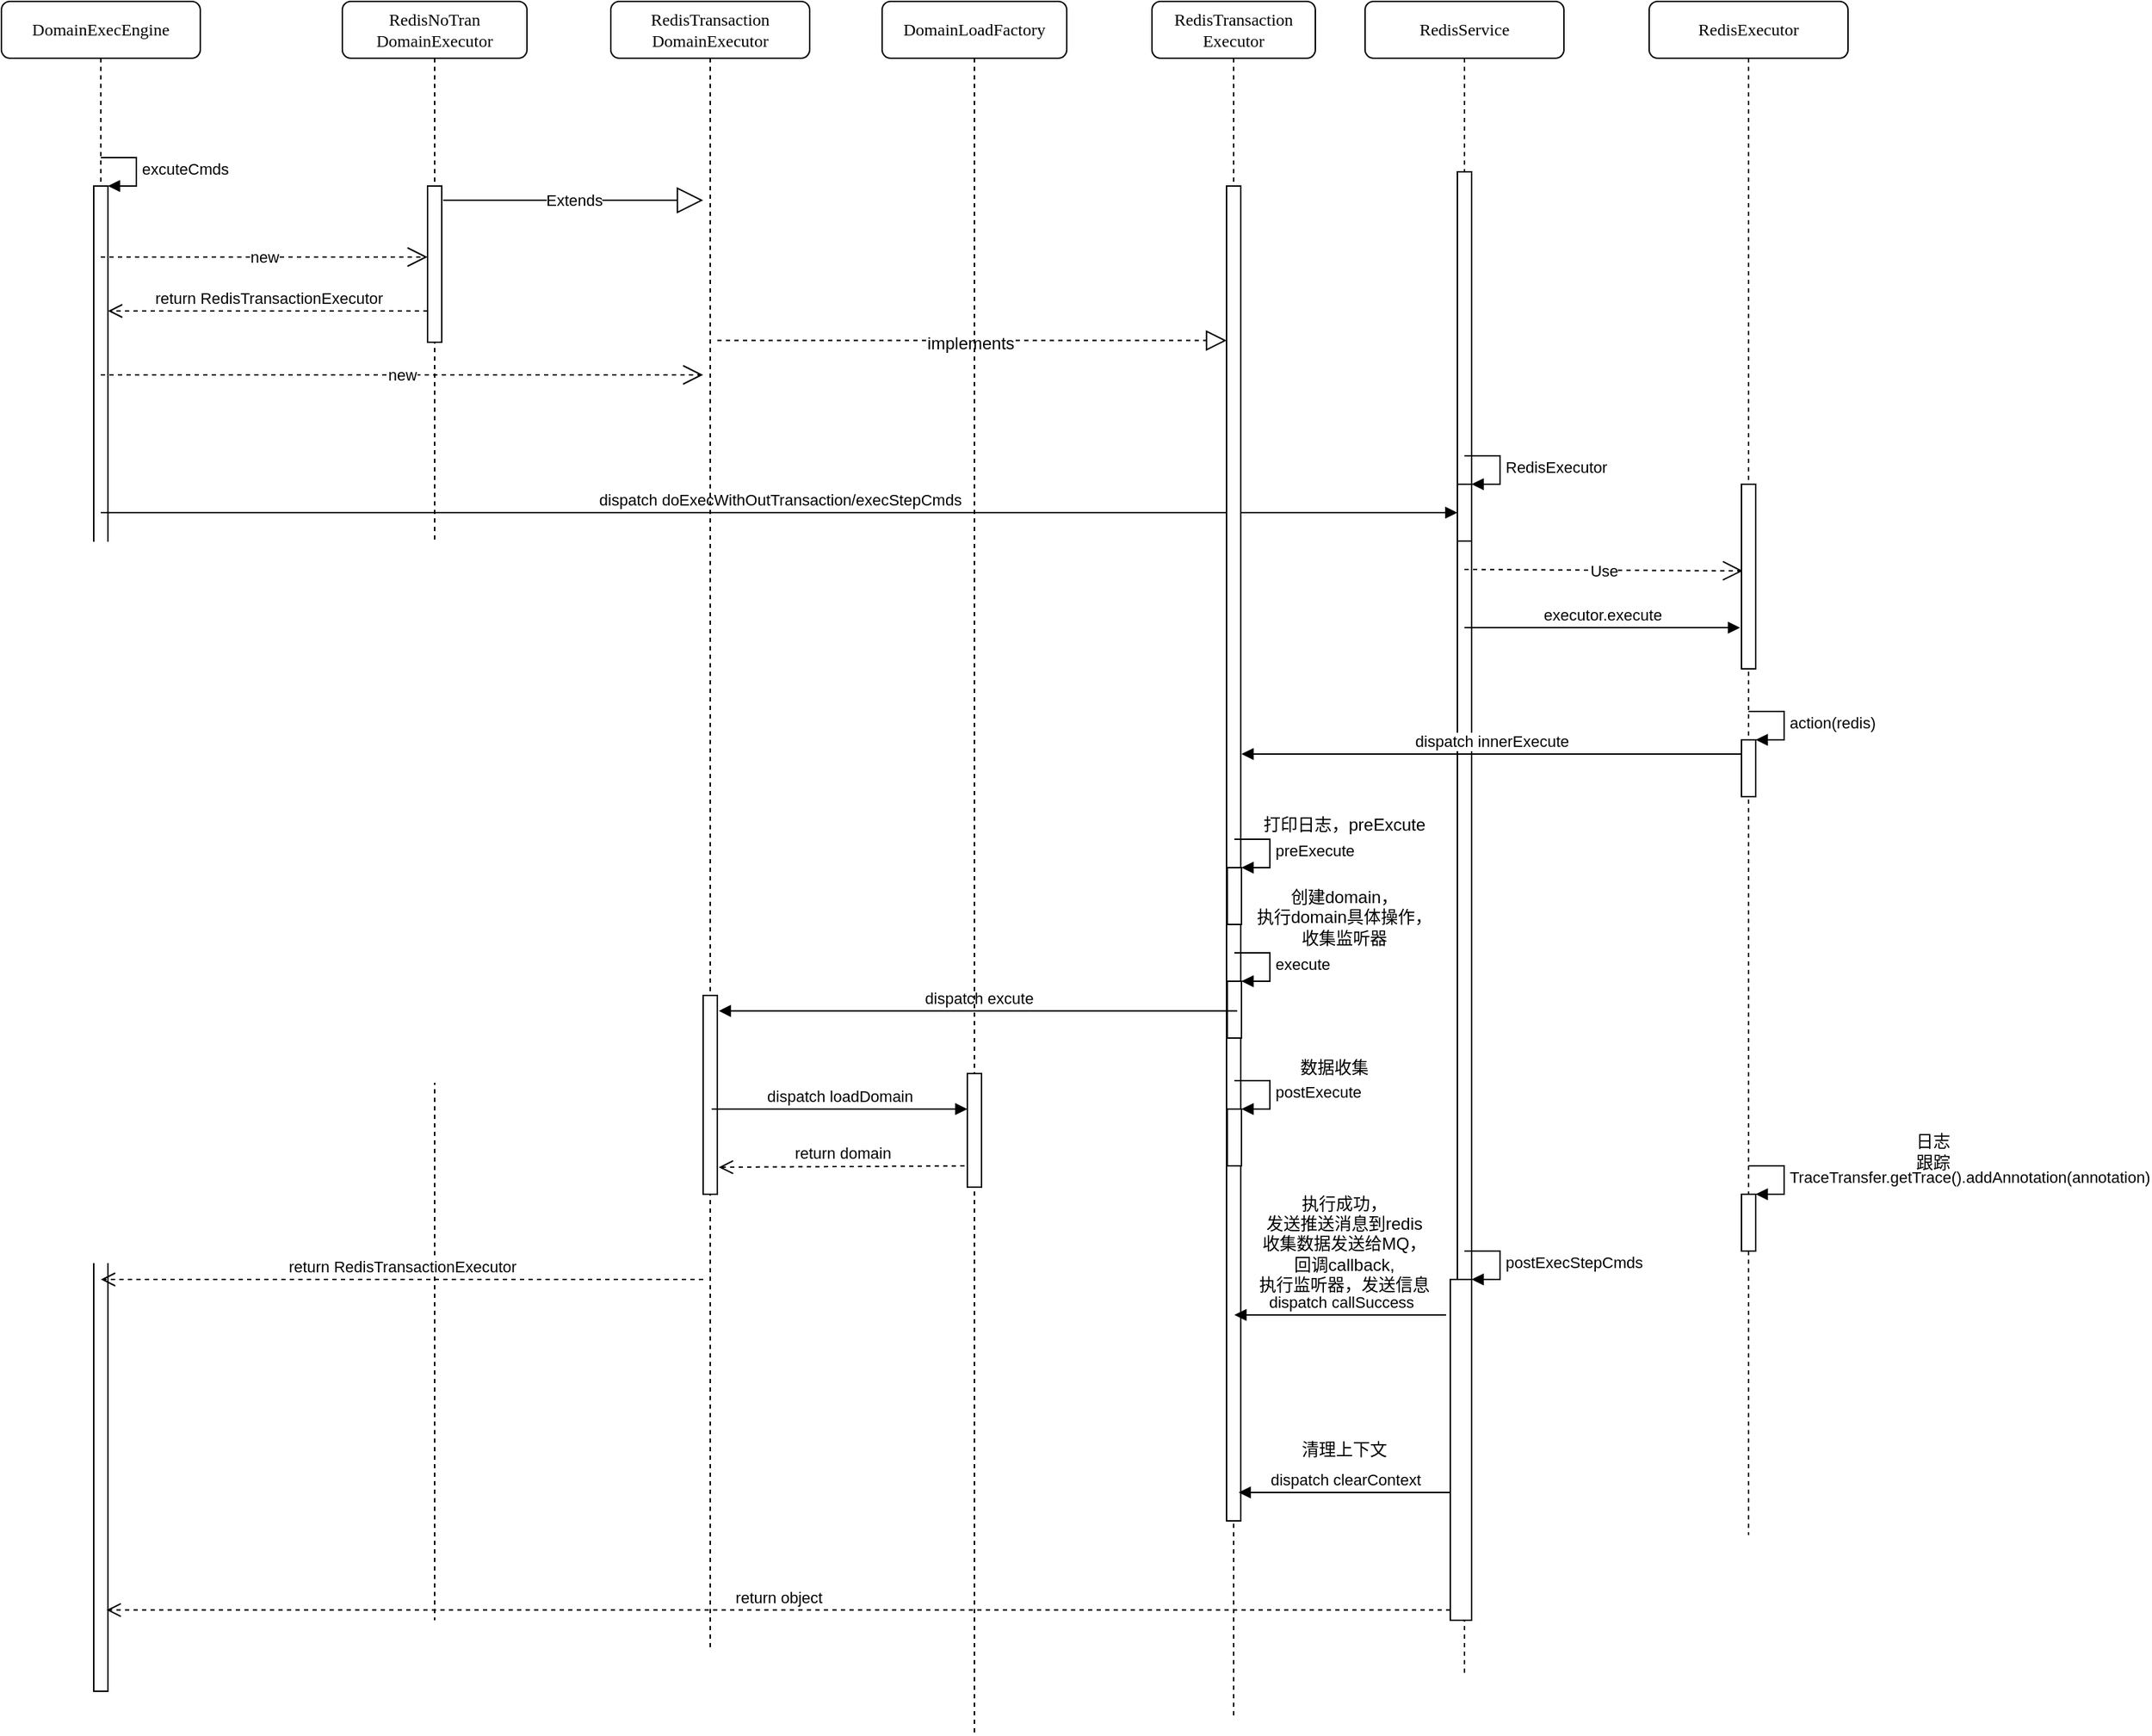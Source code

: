 <mxfile version="12.4.9" type="github"><diagram id="7wMEYuQV_CoB0NDvAanU" name="第 1 页"><mxGraphModel dx="1426" dy="713" grid="1" gridSize="10" guides="1" tooltips="1" connect="1" arrows="1" fold="1" page="1" pageScale="1" pageWidth="827" pageHeight="1169" math="0" shadow="0"><root><mxCell id="0"/><mxCell id="1" parent="0"/><mxCell id="gYKc8xQzREt-aS0ud46R-1" value="DomainExecEngine" style="shape=umlLifeline;perimeter=lifelinePerimeter;whiteSpace=wrap;html=1;container=1;collapsible=0;recursiveResize=0;outlineConnect=0;rounded=1;shadow=0;comic=0;labelBackgroundColor=none;strokeWidth=1;fontFamily=Verdana;fontSize=12;align=center;" vertex="1" parent="1"><mxGeometry x="40" y="40" width="140" height="1140" as="geometry"/></mxCell><mxCell id="gYKc8xQzREt-aS0ud46R-2" value="" style="html=1;points=[];perimeter=orthogonalPerimeter;" vertex="1" parent="gYKc8xQzREt-aS0ud46R-1"><mxGeometry x="65" y="130" width="10" height="1060" as="geometry"/></mxCell><mxCell id="gYKc8xQzREt-aS0ud46R-3" value="excuteCmds" style="edgeStyle=orthogonalEdgeStyle;html=1;align=left;spacingLeft=2;endArrow=block;rounded=0;entryX=1;entryY=0;" edge="1" parent="gYKc8xQzREt-aS0ud46R-1" target="gYKc8xQzREt-aS0ud46R-2"><mxGeometry relative="1" as="geometry"><mxPoint x="70" y="110" as="sourcePoint"/><Array as="points"><mxPoint x="95" y="110"/></Array></mxGeometry></mxCell><mxCell id="gYKc8xQzREt-aS0ud46R-4" value="new" style="endArrow=open;endSize=12;dashed=1;html=1;" edge="1" parent="gYKc8xQzREt-aS0ud46R-1" target="gYKc8xQzREt-aS0ud46R-15"><mxGeometry width="160" relative="1" as="geometry"><mxPoint x="70" y="180" as="sourcePoint"/><mxPoint x="230" y="180" as="targetPoint"/></mxGeometry></mxCell><mxCell id="gYKc8xQzREt-aS0ud46R-5" value="dispatch&amp;nbsp;doExecWithOutTransaction/execStepCmds" style="html=1;verticalAlign=bottom;endArrow=block;" edge="1" parent="gYKc8xQzREt-aS0ud46R-1" target="gYKc8xQzREt-aS0ud46R-7"><mxGeometry width="80" relative="1" as="geometry"><mxPoint x="70" y="360" as="sourcePoint"/><mxPoint x="150" y="360" as="targetPoint"/></mxGeometry></mxCell><mxCell id="gYKc8xQzREt-aS0ud46R-6" value="RedisService" style="shape=umlLifeline;perimeter=lifelinePerimeter;whiteSpace=wrap;html=1;container=1;collapsible=0;recursiveResize=0;outlineConnect=0;rounded=1;shadow=0;comic=0;labelBackgroundColor=none;strokeWidth=1;fontFamily=Verdana;fontSize=12;align=center;" vertex="1" parent="1"><mxGeometry x="1000" y="40" width="140" height="1180" as="geometry"/></mxCell><mxCell id="gYKc8xQzREt-aS0ud46R-7" value="" style="html=1;points=[];perimeter=orthogonalPerimeter;" vertex="1" parent="gYKc8xQzREt-aS0ud46R-6"><mxGeometry x="65" y="120" width="10" height="1020" as="geometry"/></mxCell><mxCell id="gYKc8xQzREt-aS0ud46R-8" value="" style="html=1;points=[];perimeter=orthogonalPerimeter;" vertex="1" parent="gYKc8xQzREt-aS0ud46R-6"><mxGeometry x="65" y="340" width="10" height="40" as="geometry"/></mxCell><mxCell id="gYKc8xQzREt-aS0ud46R-9" value="RedisExecutor" style="edgeStyle=orthogonalEdgeStyle;html=1;align=left;spacingLeft=2;endArrow=block;rounded=0;entryX=1;entryY=0;" edge="1" parent="gYKc8xQzREt-aS0ud46R-6" target="gYKc8xQzREt-aS0ud46R-8"><mxGeometry relative="1" as="geometry"><mxPoint x="70" y="320" as="sourcePoint"/><Array as="points"><mxPoint x="95" y="320"/></Array></mxGeometry></mxCell><mxCell id="gYKc8xQzREt-aS0ud46R-10" value="Use" style="endArrow=open;endSize=12;dashed=1;html=1;entryX=0.1;entryY=0.638;entryDx=0;entryDy=0;entryPerimeter=0;" edge="1" parent="gYKc8xQzREt-aS0ud46R-6" target="gYKc8xQzREt-aS0ud46R-34"><mxGeometry width="160" relative="1" as="geometry"><mxPoint x="70" y="400" as="sourcePoint"/><mxPoint x="230" y="400" as="targetPoint"/></mxGeometry></mxCell><mxCell id="gYKc8xQzREt-aS0ud46R-11" value="executor.execute" style="html=1;verticalAlign=bottom;endArrow=block;" edge="1" parent="gYKc8xQzREt-aS0ud46R-6"><mxGeometry width="80" relative="1" as="geometry"><mxPoint x="70" y="441" as="sourcePoint"/><mxPoint x="264" y="441" as="targetPoint"/></mxGeometry></mxCell><mxCell id="gYKc8xQzREt-aS0ud46R-12" value="" style="html=1;points=[];perimeter=orthogonalPerimeter;" vertex="1" parent="gYKc8xQzREt-aS0ud46R-6"><mxGeometry x="60" y="900" width="15" height="240" as="geometry"/></mxCell><mxCell id="gYKc8xQzREt-aS0ud46R-13" value="postExecStepCmds" style="edgeStyle=orthogonalEdgeStyle;html=1;align=left;spacingLeft=2;endArrow=block;rounded=0;entryX=1;entryY=0;" edge="1" parent="gYKc8xQzREt-aS0ud46R-6" target="gYKc8xQzREt-aS0ud46R-12"><mxGeometry relative="1" as="geometry"><mxPoint x="70" y="880" as="sourcePoint"/><Array as="points"><mxPoint x="95" y="880"/></Array></mxGeometry></mxCell><mxCell id="gYKc8xQzREt-aS0ud46R-14" value="RedisNoTran&lt;br&gt;DomainExecutor" style="shape=umlLifeline;perimeter=lifelinePerimeter;whiteSpace=wrap;html=1;container=1;collapsible=0;recursiveResize=0;outlineConnect=0;rounded=1;shadow=0;comic=0;labelBackgroundColor=none;strokeWidth=1;fontFamily=Verdana;fontSize=12;align=center;" vertex="1" parent="1"><mxGeometry x="280" y="40" width="130" height="1140" as="geometry"/></mxCell><mxCell id="gYKc8xQzREt-aS0ud46R-15" value="" style="html=1;points=[];perimeter=orthogonalPerimeter;" vertex="1" parent="gYKc8xQzREt-aS0ud46R-14"><mxGeometry x="60" y="130" width="10" height="110" as="geometry"/></mxCell><mxCell id="gYKc8xQzREt-aS0ud46R-16" value="return&amp;nbsp;RedisTransactionExecutor" style="html=1;verticalAlign=bottom;endArrow=open;dashed=1;endSize=8;" edge="1" parent="gYKc8xQzREt-aS0ud46R-14"><mxGeometry relative="1" as="geometry"><mxPoint x="60" y="218" as="sourcePoint"/><mxPoint x="-165" y="218" as="targetPoint"/></mxGeometry></mxCell><mxCell id="gYKc8xQzREt-aS0ud46R-17" value="RedisTransaction&lt;br&gt;DomainExecutor" style="shape=umlLifeline;perimeter=lifelinePerimeter;whiteSpace=wrap;html=1;container=1;collapsible=0;recursiveResize=0;outlineConnect=0;rounded=1;shadow=0;comic=0;labelBackgroundColor=none;strokeWidth=1;fontFamily=Verdana;fontSize=12;align=center;" vertex="1" parent="1"><mxGeometry x="469" y="40" width="140" height="1160" as="geometry"/></mxCell><mxCell id="gYKc8xQzREt-aS0ud46R-53" value="" style="html=1;points=[];perimeter=orthogonalPerimeter;" vertex="1" parent="gYKc8xQzREt-aS0ud46R-17"><mxGeometry x="65" y="700" width="10" height="140" as="geometry"/></mxCell><mxCell id="gYKc8xQzREt-aS0ud46R-55" value="dispatch loadDomain" style="html=1;verticalAlign=bottom;endArrow=block;" edge="1" parent="gYKc8xQzREt-aS0ud46R-17" target="gYKc8xQzREt-aS0ud46R-54"><mxGeometry width="80" relative="1" as="geometry"><mxPoint x="71" y="780" as="sourcePoint"/><mxPoint x="151" y="780" as="targetPoint"/></mxGeometry></mxCell><mxCell id="gYKc8xQzREt-aS0ud46R-18" value="new" style="endArrow=open;endSize=12;dashed=1;html=1;" edge="1" parent="1"><mxGeometry width="160" relative="1" as="geometry"><mxPoint x="110" y="303" as="sourcePoint"/><mxPoint x="534" y="303" as="targetPoint"/></mxGeometry></mxCell><mxCell id="gYKc8xQzREt-aS0ud46R-19" value="return&amp;nbsp;RedisTransactionExecutor" style="html=1;verticalAlign=bottom;endArrow=open;dashed=1;endSize=8;exitX=0.5;exitY=0.947;exitDx=0;exitDy=0;exitPerimeter=0;" edge="1" parent="1"><mxGeometry relative="1" as="geometry"><mxPoint x="534" y="940" as="sourcePoint"/><mxPoint x="110" y="940" as="targetPoint"/></mxGeometry></mxCell><mxCell id="gYKc8xQzREt-aS0ud46R-20" value="RedisTransaction&lt;br&gt;Executor" style="shape=umlLifeline;perimeter=lifelinePerimeter;whiteSpace=wrap;html=1;container=1;collapsible=0;recursiveResize=0;outlineConnect=0;rounded=1;shadow=0;comic=0;labelBackgroundColor=none;strokeWidth=1;fontFamily=Verdana;fontSize=12;align=center;" vertex="1" parent="1"><mxGeometry x="850" y="40" width="115" height="1210" as="geometry"/></mxCell><mxCell id="gYKc8xQzREt-aS0ud46R-21" value="" style="html=1;points=[];perimeter=orthogonalPerimeter;" vertex="1" parent="gYKc8xQzREt-aS0ud46R-20"><mxGeometry x="52.5" y="130" width="10" height="940" as="geometry"/></mxCell><mxCell id="gYKc8xQzREt-aS0ud46R-22" value="" style="html=1;points=[];perimeter=orthogonalPerimeter;" vertex="1" parent="gYKc8xQzREt-aS0ud46R-20"><mxGeometry x="53" y="610" width="10" height="40" as="geometry"/></mxCell><mxCell id="gYKc8xQzREt-aS0ud46R-23" value="preExecute" style="edgeStyle=orthogonalEdgeStyle;html=1;align=left;spacingLeft=2;endArrow=block;rounded=0;entryX=1;entryY=0;" edge="1" parent="gYKc8xQzREt-aS0ud46R-20" target="gYKc8xQzREt-aS0ud46R-22"><mxGeometry relative="1" as="geometry"><mxPoint x="58" y="590" as="sourcePoint"/><Array as="points"><mxPoint x="83" y="590"/></Array></mxGeometry></mxCell><mxCell id="gYKc8xQzREt-aS0ud46R-24" value="" style="html=1;points=[];perimeter=orthogonalPerimeter;" vertex="1" parent="gYKc8xQzREt-aS0ud46R-20"><mxGeometry x="53" y="690" width="10" height="40" as="geometry"/></mxCell><mxCell id="gYKc8xQzREt-aS0ud46R-25" value="execute" style="edgeStyle=orthogonalEdgeStyle;html=1;align=left;spacingLeft=2;endArrow=block;rounded=0;entryX=1;entryY=0;" edge="1" parent="gYKc8xQzREt-aS0ud46R-20" target="gYKc8xQzREt-aS0ud46R-24"><mxGeometry relative="1" as="geometry"><mxPoint x="58" y="670" as="sourcePoint"/><Array as="points"><mxPoint x="83" y="670"/></Array></mxGeometry></mxCell><mxCell id="gYKc8xQzREt-aS0ud46R-26" value="" style="html=1;points=[];perimeter=orthogonalPerimeter;" vertex="1" parent="gYKc8xQzREt-aS0ud46R-20"><mxGeometry x="53" y="780" width="10" height="40" as="geometry"/></mxCell><mxCell id="gYKc8xQzREt-aS0ud46R-27" value="postExecute" style="edgeStyle=orthogonalEdgeStyle;html=1;align=left;spacingLeft=2;endArrow=block;rounded=0;entryX=1;entryY=0;" edge="1" parent="gYKc8xQzREt-aS0ud46R-20" target="gYKc8xQzREt-aS0ud46R-26"><mxGeometry relative="1" as="geometry"><mxPoint x="58" y="760" as="sourcePoint"/><Array as="points"><mxPoint x="83" y="760"/></Array></mxGeometry></mxCell><mxCell id="gYKc8xQzREt-aS0ud46R-29" value="Extends" style="endArrow=block;endSize=16;endFill=0;html=1;exitX=1.1;exitY=0.091;exitDx=0;exitDy=0;exitPerimeter=0;" edge="1" parent="1" source="gYKc8xQzREt-aS0ud46R-15"><mxGeometry width="160" relative="1" as="geometry"><mxPoint x="351" y="180.01" as="sourcePoint"/><mxPoint x="534" y="180.01" as="targetPoint"/></mxGeometry></mxCell><mxCell id="gYKc8xQzREt-aS0ud46R-30" value="" style="endArrow=block;dashed=1;endFill=0;endSize=12;html=1;exitX=1;exitY=0.147;exitDx=0;exitDy=0;exitPerimeter=0;" edge="1" parent="1" target="gYKc8xQzREt-aS0ud46R-21"><mxGeometry width="160" relative="1" as="geometry"><mxPoint x="544" y="278.78" as="sourcePoint"/><mxPoint x="740" y="200" as="targetPoint"/></mxGeometry></mxCell><mxCell id="gYKc8xQzREt-aS0ud46R-31" value="implements" style="text;html=1;align=center;verticalAlign=middle;resizable=0;points=[];labelBackgroundColor=#ffffff;" vertex="1" connectable="0" parent="gYKc8xQzREt-aS0ud46R-30"><mxGeometry x="-0.009" y="-2" relative="1" as="geometry"><mxPoint as="offset"/></mxGeometry></mxCell><mxCell id="gYKc8xQzREt-aS0ud46R-32" value="dispatch&amp;nbsp;innerExecute" style="html=1;verticalAlign=bottom;endArrow=block;" edge="1" parent="1" source="gYKc8xQzREt-aS0ud46R-36"><mxGeometry width="80" relative="1" as="geometry"><mxPoint x="1260" y="590" as="sourcePoint"/><mxPoint x="913" y="570" as="targetPoint"/></mxGeometry></mxCell><mxCell id="gYKc8xQzREt-aS0ud46R-33" value="RedisExecutor" style="shape=umlLifeline;perimeter=lifelinePerimeter;whiteSpace=wrap;html=1;container=1;collapsible=0;recursiveResize=0;outlineConnect=0;rounded=1;shadow=0;comic=0;labelBackgroundColor=none;strokeWidth=1;fontFamily=Verdana;fontSize=12;align=center;" vertex="1" parent="1"><mxGeometry x="1200" y="40" width="140" height="1080" as="geometry"/></mxCell><mxCell id="gYKc8xQzREt-aS0ud46R-34" value="" style="html=1;points=[];perimeter=orthogonalPerimeter;" vertex="1" parent="gYKc8xQzREt-aS0ud46R-33"><mxGeometry x="65" y="350" width="10" height="80" as="geometry"/></mxCell><mxCell id="gYKc8xQzREt-aS0ud46R-35" value="" style="html=1;points=[];perimeter=orthogonalPerimeter;" vertex="1" parent="gYKc8xQzREt-aS0ud46R-33"><mxGeometry x="65" y="340" width="10" height="130" as="geometry"/></mxCell><mxCell id="gYKc8xQzREt-aS0ud46R-36" value="" style="html=1;points=[];perimeter=orthogonalPerimeter;" vertex="1" parent="gYKc8xQzREt-aS0ud46R-33"><mxGeometry x="65" y="520" width="10" height="40" as="geometry"/></mxCell><mxCell id="gYKc8xQzREt-aS0ud46R-37" value="action(redis)" style="edgeStyle=orthogonalEdgeStyle;html=1;align=left;spacingLeft=2;endArrow=block;rounded=0;entryX=1;entryY=0;" edge="1" parent="gYKc8xQzREt-aS0ud46R-33" target="gYKc8xQzREt-aS0ud46R-36"><mxGeometry relative="1" as="geometry"><mxPoint x="70" y="500" as="sourcePoint"/><Array as="points"><mxPoint x="95" y="500"/></Array></mxGeometry></mxCell><mxCell id="gYKc8xQzREt-aS0ud46R-38" value="" style="html=1;points=[];perimeter=orthogonalPerimeter;" vertex="1" parent="gYKc8xQzREt-aS0ud46R-33"><mxGeometry x="65" y="840" width="10" height="40" as="geometry"/></mxCell><mxCell id="gYKc8xQzREt-aS0ud46R-39" value="TraceTransfer.getTrace().addAnnotation(annotation)" style="edgeStyle=orthogonalEdgeStyle;html=1;align=left;spacingLeft=2;endArrow=block;rounded=0;entryX=1;entryY=0;" edge="1" parent="gYKc8xQzREt-aS0ud46R-33" target="gYKc8xQzREt-aS0ud46R-38"><mxGeometry relative="1" as="geometry"><mxPoint x="70" y="820" as="sourcePoint"/><Array as="points"><mxPoint x="95" y="820"/></Array></mxGeometry></mxCell><mxCell id="gYKc8xQzREt-aS0ud46R-40" value="dispatch&amp;nbsp;callSuccess" style="html=1;verticalAlign=bottom;endArrow=block;" edge="1" parent="1"><mxGeometry width="80" relative="1" as="geometry"><mxPoint x="1057" y="965" as="sourcePoint"/><mxPoint x="908" y="965" as="targetPoint"/></mxGeometry></mxCell><mxCell id="gYKc8xQzREt-aS0ud46R-41" value="dispatch&amp;nbsp;clearContext" style="html=1;verticalAlign=bottom;endArrow=block;exitX=-0.2;exitY=0.25;exitDx=0;exitDy=0;exitPerimeter=0;" edge="1" parent="1"><mxGeometry width="80" relative="1" as="geometry"><mxPoint x="1060" y="1090" as="sourcePoint"/><mxPoint x="911" y="1090" as="targetPoint"/></mxGeometry></mxCell><mxCell id="gYKc8xQzREt-aS0ud46R-42" value="日志&lt;br&gt;跟踪" style="text;html=1;strokeColor=none;fillColor=none;align=center;verticalAlign=middle;whiteSpace=wrap;rounded=0;" vertex="1" parent="1"><mxGeometry x="1380" y="840" width="40" height="20" as="geometry"/></mxCell><mxCell id="gYKc8xQzREt-aS0ud46R-43" value="打印日志，preExcute" style="text;html=1;align=center;verticalAlign=middle;resizable=0;points=[];autosize=1;" vertex="1" parent="1"><mxGeometry x="920" y="610" width="130" height="20" as="geometry"/></mxCell><mxCell id="gYKc8xQzREt-aS0ud46R-44" value="创建domain，&lt;br&gt;执行domain具体操作，&lt;br&gt;收集监听器" style="text;html=1;align=center;verticalAlign=middle;resizable=0;points=[];autosize=1;" vertex="1" parent="1"><mxGeometry x="915" y="660" width="140" height="50" as="geometry"/></mxCell><mxCell id="gYKc8xQzREt-aS0ud46R-45" value="数据收集" style="text;html=1;align=center;verticalAlign=middle;resizable=0;points=[];autosize=1;" vertex="1" parent="1"><mxGeometry x="948" y="781" width="60" height="20" as="geometry"/></mxCell><mxCell id="gYKc8xQzREt-aS0ud46R-46" value="执行成功，&lt;br&gt;发送推送消息到redis&lt;br&gt;收集数据发送给MQ，&lt;br&gt;回调callback,&lt;br&gt;执行监听器，发送信息" style="text;html=1;align=center;verticalAlign=middle;resizable=0;points=[];autosize=1;" vertex="1" parent="1"><mxGeometry x="915" y="875" width="140" height="80" as="geometry"/></mxCell><mxCell id="gYKc8xQzREt-aS0ud46R-47" value="清理上下文" style="text;html=1;align=center;verticalAlign=middle;resizable=0;points=[];autosize=1;" vertex="1" parent="1"><mxGeometry x="945" y="1050" width="80" height="20" as="geometry"/></mxCell><mxCell id="gYKc8xQzREt-aS0ud46R-48" value="return object" style="html=1;verticalAlign=bottom;endArrow=open;dashed=1;endSize=8;entryX=0.9;entryY=0.946;entryDx=0;entryDy=0;entryPerimeter=0;" edge="1" parent="1" source="gYKc8xQzREt-aS0ud46R-12" target="gYKc8xQzREt-aS0ud46R-2"><mxGeometry relative="1" as="geometry"><mxPoint x="690" y="1160" as="sourcePoint"/><mxPoint x="610" y="1160" as="targetPoint"/></mxGeometry></mxCell><mxCell id="gYKc8xQzREt-aS0ud46R-49" value="dispatch excute" style="html=1;verticalAlign=bottom;endArrow=block;entryX=1.1;entryY=0.785;entryDx=0;entryDy=0;entryPerimeter=0;exitX=0.7;exitY=0.523;exitDx=0;exitDy=0;exitPerimeter=0;" edge="1" parent="1" source="gYKc8xQzREt-aS0ud46R-24"><mxGeometry width="80" relative="1" as="geometry"><mxPoint x="710" y="750" as="sourcePoint"/><mxPoint x="545" y="750.9" as="targetPoint"/></mxGeometry></mxCell><mxCell id="gYKc8xQzREt-aS0ud46R-50" value="DomainLoadFactory" style="shape=umlLifeline;perimeter=lifelinePerimeter;whiteSpace=wrap;html=1;container=1;collapsible=0;recursiveResize=0;outlineConnect=0;rounded=1;shadow=0;comic=0;labelBackgroundColor=none;strokeWidth=1;fontFamily=Verdana;fontSize=12;align=center;" vertex="1" parent="1"><mxGeometry x="660" y="40" width="130" height="1220" as="geometry"/></mxCell><mxCell id="gYKc8xQzREt-aS0ud46R-54" value="" style="html=1;points=[];perimeter=orthogonalPerimeter;" vertex="1" parent="gYKc8xQzREt-aS0ud46R-50"><mxGeometry x="60" y="755" width="10" height="80" as="geometry"/></mxCell><mxCell id="gYKc8xQzREt-aS0ud46R-56" value="return domain" style="html=1;verticalAlign=bottom;endArrow=open;dashed=1;endSize=8;exitX=-0.2;exitY=0.813;exitDx=0;exitDy=0;exitPerimeter=0;entryX=1.1;entryY=0.864;entryDx=0;entryDy=0;entryPerimeter=0;" edge="1" parent="1" source="gYKc8xQzREt-aS0ud46R-54" target="gYKc8xQzREt-aS0ud46R-53"><mxGeometry relative="1" as="geometry"><mxPoint x="630" y="860" as="sourcePoint"/><mxPoint x="550" y="860" as="targetPoint"/></mxGeometry></mxCell></root></mxGraphModel></diagram></mxfile>
